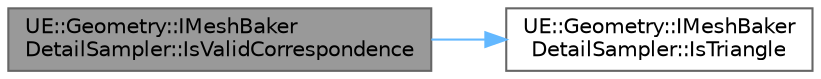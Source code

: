 digraph "UE::Geometry::IMeshBakerDetailSampler::IsValidCorrespondence"
{
 // INTERACTIVE_SVG=YES
 // LATEX_PDF_SIZE
  bgcolor="transparent";
  edge [fontname=Helvetica,fontsize=10,labelfontname=Helvetica,labelfontsize=10];
  node [fontname=Helvetica,fontsize=10,shape=box,height=0.2,width=0.4];
  rankdir="LR";
  Node1 [id="Node000001",label="UE::Geometry::IMeshBaker\lDetailSampler::IsValidCorrespondence",height=0.2,width=0.4,color="gray40", fillcolor="grey60", style="filled", fontcolor="black",tooltip=" "];
  Node1 -> Node2 [id="edge1_Node000001_Node000002",color="steelblue1",style="solid",tooltip=" "];
  Node2 [id="Node000002",label="UE::Geometry::IMeshBaker\lDetailSampler::IsTriangle",height=0.2,width=0.4,color="grey40", fillcolor="white", style="filled",URL="$d4/d75/classUE_1_1Geometry_1_1IMeshBakerDetailSampler.html#a4ab62ca8efaea85467cac1da323102bd",tooltip=" "];
}
